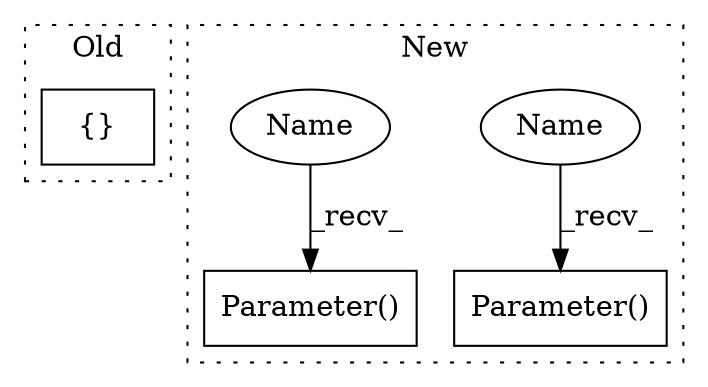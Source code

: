 digraph G {
subgraph cluster0 {
1 [label="{}" a="59" s="1364,1458" l="14,0" shape="box"];
label = "Old";
style="dotted";
}
subgraph cluster1 {
2 [label="Parameter()" a="75" s="2770,2815" l="13,1" shape="box"];
3 [label="Parameter()" a="75" s="2402,2433" l="13,1" shape="box"];
4 [label="Name" a="87" s="2770" l="2" shape="ellipse"];
5 [label="Name" a="87" s="2402" l="2" shape="ellipse"];
label = "New";
style="dotted";
}
4 -> 2 [label="_recv_"];
5 -> 3 [label="_recv_"];
}